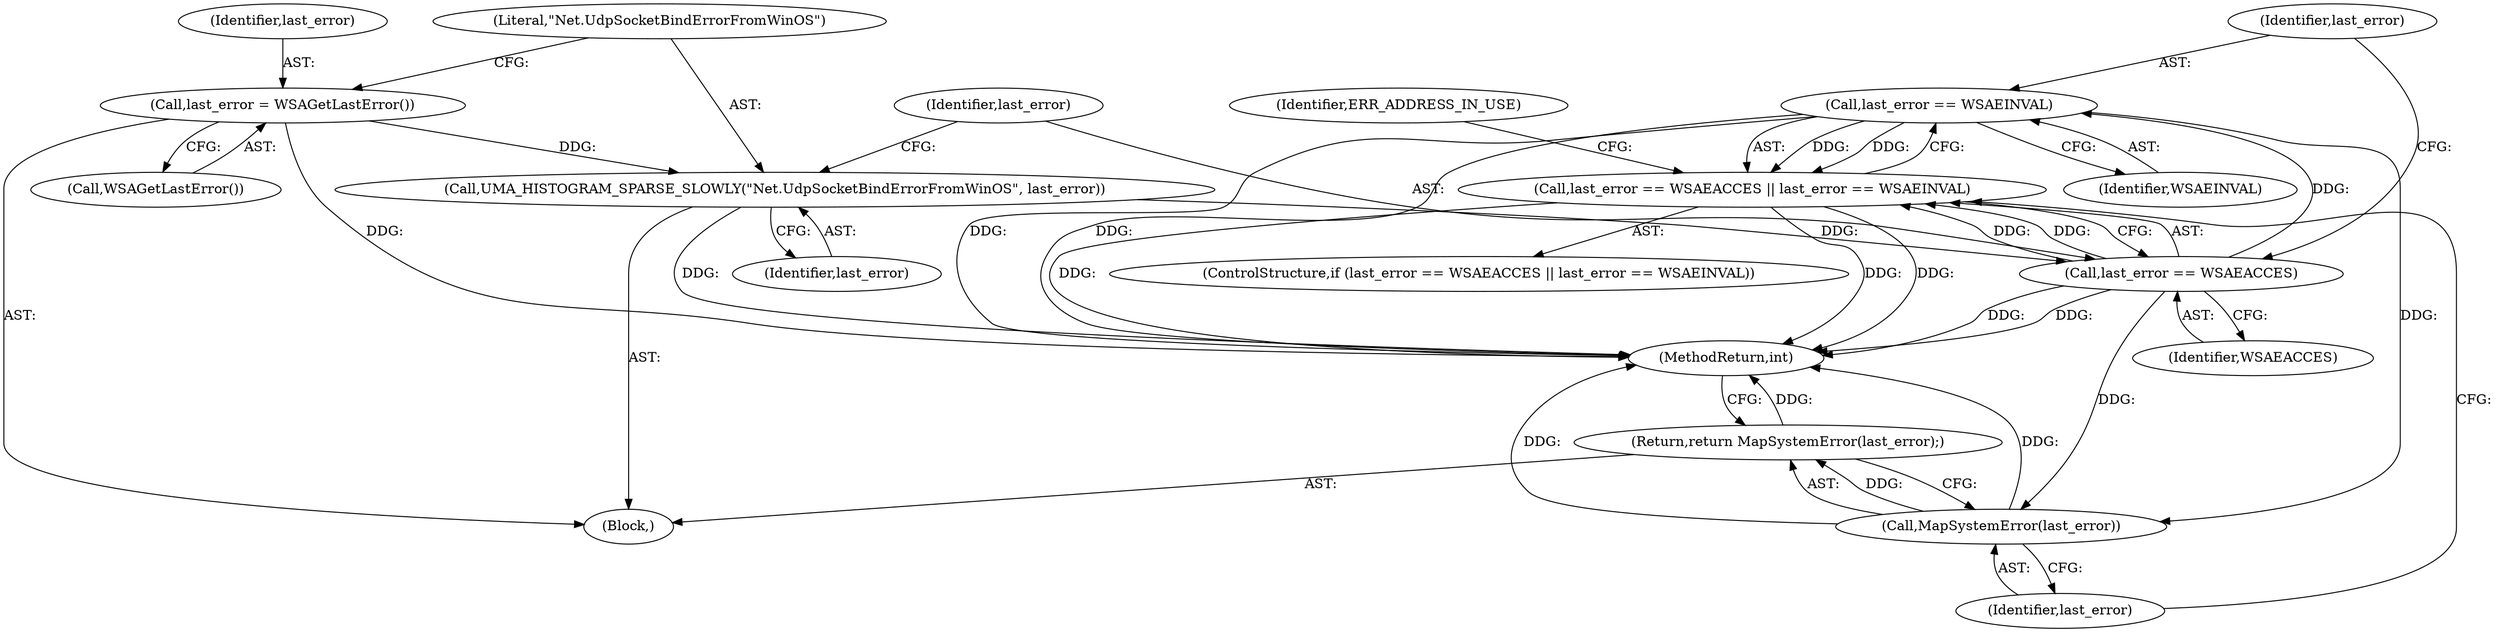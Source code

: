 digraph "1_Chrome_e68fafe04d29810cebe8d25554863b0cae4c1356_1@del" {
"1000145" [label="(Call,last_error == WSAEINVAL)"];
"1000142" [label="(Call,last_error == WSAEACCES)"];
"1000137" [label="(Call,UMA_HISTOGRAM_SPARSE_SLOWLY(\"Net.UdpSocketBindErrorFromWinOS\", last_error))"];
"1000134" [label="(Call,last_error = WSAGetLastError())"];
"1000141" [label="(Call,last_error == WSAEACCES || last_error == WSAEINVAL)"];
"1000151" [label="(Call,MapSystemError(last_error))"];
"1000150" [label="(Return,return MapSystemError(last_error);)"];
"1000137" [label="(Call,UMA_HISTOGRAM_SPARSE_SLOWLY(\"Net.UdpSocketBindErrorFromWinOS\", last_error))"];
"1000102" [label="(Block,)"];
"1000143" [label="(Identifier,last_error)"];
"1000142" [label="(Call,last_error == WSAEACCES)"];
"1000136" [label="(Call,WSAGetLastError())"];
"1000150" [label="(Return,return MapSystemError(last_error);)"];
"1000147" [label="(Identifier,WSAEINVAL)"];
"1000152" [label="(Identifier,last_error)"];
"1000134" [label="(Call,last_error = WSAGetLastError())"];
"1000140" [label="(ControlStructure,if (last_error == WSAEACCES || last_error == WSAEINVAL))"];
"1000135" [label="(Identifier,last_error)"];
"1000138" [label="(Literal,\"Net.UdpSocketBindErrorFromWinOS\")"];
"1000145" [label="(Call,last_error == WSAEINVAL)"];
"1000141" [label="(Call,last_error == WSAEACCES || last_error == WSAEINVAL)"];
"1000149" [label="(Identifier,ERR_ADDRESS_IN_USE)"];
"1000151" [label="(Call,MapSystemError(last_error))"];
"1000146" [label="(Identifier,last_error)"];
"1000139" [label="(Identifier,last_error)"];
"1000144" [label="(Identifier,WSAEACCES)"];
"1000153" [label="(MethodReturn,int)"];
"1000145" -> "1000141"  [label="AST: "];
"1000145" -> "1000147"  [label="CFG: "];
"1000146" -> "1000145"  [label="AST: "];
"1000147" -> "1000145"  [label="AST: "];
"1000141" -> "1000145"  [label="CFG: "];
"1000145" -> "1000153"  [label="DDG: "];
"1000145" -> "1000153"  [label="DDG: "];
"1000145" -> "1000141"  [label="DDG: "];
"1000145" -> "1000141"  [label="DDG: "];
"1000142" -> "1000145"  [label="DDG: "];
"1000145" -> "1000151"  [label="DDG: "];
"1000142" -> "1000141"  [label="AST: "];
"1000142" -> "1000144"  [label="CFG: "];
"1000143" -> "1000142"  [label="AST: "];
"1000144" -> "1000142"  [label="AST: "];
"1000146" -> "1000142"  [label="CFG: "];
"1000141" -> "1000142"  [label="CFG: "];
"1000142" -> "1000153"  [label="DDG: "];
"1000142" -> "1000153"  [label="DDG: "];
"1000142" -> "1000141"  [label="DDG: "];
"1000142" -> "1000141"  [label="DDG: "];
"1000137" -> "1000142"  [label="DDG: "];
"1000142" -> "1000151"  [label="DDG: "];
"1000137" -> "1000102"  [label="AST: "];
"1000137" -> "1000139"  [label="CFG: "];
"1000138" -> "1000137"  [label="AST: "];
"1000139" -> "1000137"  [label="AST: "];
"1000143" -> "1000137"  [label="CFG: "];
"1000137" -> "1000153"  [label="DDG: "];
"1000134" -> "1000137"  [label="DDG: "];
"1000134" -> "1000102"  [label="AST: "];
"1000134" -> "1000136"  [label="CFG: "];
"1000135" -> "1000134"  [label="AST: "];
"1000136" -> "1000134"  [label="AST: "];
"1000138" -> "1000134"  [label="CFG: "];
"1000134" -> "1000153"  [label="DDG: "];
"1000141" -> "1000140"  [label="AST: "];
"1000149" -> "1000141"  [label="CFG: "];
"1000152" -> "1000141"  [label="CFG: "];
"1000141" -> "1000153"  [label="DDG: "];
"1000141" -> "1000153"  [label="DDG: "];
"1000141" -> "1000153"  [label="DDG: "];
"1000151" -> "1000150"  [label="AST: "];
"1000151" -> "1000152"  [label="CFG: "];
"1000152" -> "1000151"  [label="AST: "];
"1000150" -> "1000151"  [label="CFG: "];
"1000151" -> "1000153"  [label="DDG: "];
"1000151" -> "1000153"  [label="DDG: "];
"1000151" -> "1000150"  [label="DDG: "];
"1000150" -> "1000102"  [label="AST: "];
"1000153" -> "1000150"  [label="CFG: "];
"1000150" -> "1000153"  [label="DDG: "];
}
